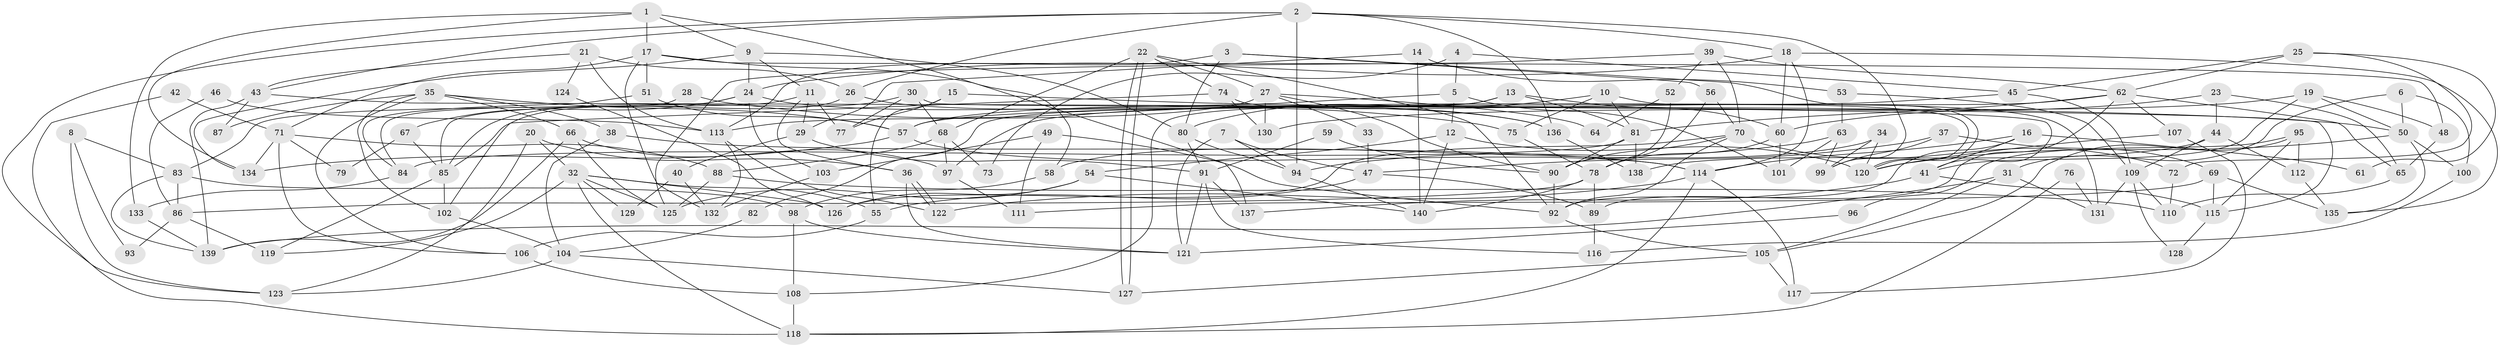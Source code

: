 // coarse degree distribution, {6: 0.15306122448979592, 9: 0.02040816326530612, 4: 0.21428571428571427, 5: 0.1836734693877551, 3: 0.15306122448979592, 7: 0.1326530612244898, 8: 0.02040816326530612, 2: 0.11224489795918367, 10: 0.01020408163265306}
// Generated by graph-tools (version 1.1) at 2025/52/02/27/25 19:52:03]
// undirected, 140 vertices, 280 edges
graph export_dot {
graph [start="1"]
  node [color=gray90,style=filled];
  1;
  2;
  3;
  4;
  5;
  6;
  7;
  8;
  9;
  10;
  11;
  12;
  13;
  14;
  15;
  16;
  17;
  18;
  19;
  20;
  21;
  22;
  23;
  24;
  25;
  26;
  27;
  28;
  29;
  30;
  31;
  32;
  33;
  34;
  35;
  36;
  37;
  38;
  39;
  40;
  41;
  42;
  43;
  44;
  45;
  46;
  47;
  48;
  49;
  50;
  51;
  52;
  53;
  54;
  55;
  56;
  57;
  58;
  59;
  60;
  61;
  62;
  63;
  64;
  65;
  66;
  67;
  68;
  69;
  70;
  71;
  72;
  73;
  74;
  75;
  76;
  77;
  78;
  79;
  80;
  81;
  82;
  83;
  84;
  85;
  86;
  87;
  88;
  89;
  90;
  91;
  92;
  93;
  94;
  95;
  96;
  97;
  98;
  99;
  100;
  101;
  102;
  103;
  104;
  105;
  106;
  107;
  108;
  109;
  110;
  111;
  112;
  113;
  114;
  115;
  116;
  117;
  118;
  119;
  120;
  121;
  122;
  123;
  124;
  125;
  126;
  127;
  128;
  129;
  130;
  131;
  132;
  133;
  134;
  135;
  136;
  137;
  138;
  139;
  140;
  1 -- 9;
  1 -- 134;
  1 -- 17;
  1 -- 58;
  1 -- 133;
  2 -- 123;
  2 -- 26;
  2 -- 18;
  2 -- 43;
  2 -- 94;
  2 -- 99;
  2 -- 136;
  3 -- 120;
  3 -- 113;
  3 -- 56;
  3 -- 80;
  4 -- 5;
  4 -- 45;
  4 -- 73;
  5 -- 101;
  5 -- 12;
  5 -- 57;
  6 -- 50;
  6 -- 100;
  6 -- 31;
  7 -- 94;
  7 -- 47;
  7 -- 121;
  8 -- 83;
  8 -- 123;
  8 -- 93;
  9 -- 80;
  9 -- 24;
  9 -- 11;
  9 -- 134;
  10 -- 120;
  10 -- 81;
  10 -- 75;
  10 -- 80;
  11 -- 36;
  11 -- 29;
  11 -- 77;
  11 -- 83;
  12 -- 140;
  12 -- 120;
  12 -- 54;
  13 -- 108;
  13 -- 60;
  13 -- 81;
  13 -- 82;
  14 -- 140;
  14 -- 29;
  14 -- 53;
  15 -- 55;
  15 -- 77;
  15 -- 50;
  16 -- 92;
  16 -- 114;
  16 -- 41;
  16 -- 61;
  17 -- 137;
  17 -- 48;
  17 -- 51;
  17 -- 71;
  17 -- 132;
  18 -- 60;
  18 -- 24;
  18 -- 114;
  18 -- 135;
  19 -- 50;
  19 -- 130;
  19 -- 41;
  19 -- 48;
  20 -- 32;
  20 -- 36;
  20 -- 123;
  21 -- 26;
  21 -- 43;
  21 -- 113;
  21 -- 124;
  22 -- 127;
  22 -- 127;
  22 -- 27;
  22 -- 68;
  22 -- 74;
  22 -- 92;
  23 -- 44;
  23 -- 65;
  23 -- 60;
  24 -- 85;
  24 -- 67;
  24 -- 103;
  24 -- 136;
  25 -- 45;
  25 -- 62;
  25 -- 61;
  25 -- 72;
  26 -- 102;
  26 -- 136;
  27 -- 113;
  27 -- 90;
  27 -- 33;
  27 -- 64;
  27 -- 130;
  28 -- 84;
  28 -- 75;
  29 -- 91;
  29 -- 40;
  30 -- 41;
  30 -- 68;
  30 -- 77;
  30 -- 85;
  31 -- 139;
  31 -- 105;
  31 -- 131;
  32 -- 126;
  32 -- 118;
  32 -- 55;
  32 -- 119;
  32 -- 125;
  32 -- 129;
  33 -- 47;
  34 -- 120;
  34 -- 99;
  34 -- 58;
  35 -- 102;
  35 -- 57;
  35 -- 38;
  35 -- 66;
  35 -- 87;
  35 -- 106;
  36 -- 122;
  36 -- 122;
  36 -- 121;
  37 -- 47;
  37 -- 99;
  37 -- 69;
  38 -- 114;
  38 -- 104;
  39 -- 70;
  39 -- 125;
  39 -- 52;
  39 -- 62;
  40 -- 132;
  40 -- 129;
  41 -- 115;
  41 -- 137;
  42 -- 118;
  42 -- 71;
  43 -- 115;
  43 -- 87;
  43 -- 139;
  44 -- 112;
  44 -- 138;
  44 -- 109;
  45 -- 109;
  45 -- 57;
  46 -- 86;
  46 -- 113;
  47 -- 89;
  47 -- 55;
  48 -- 65;
  49 -- 103;
  49 -- 92;
  49 -- 111;
  50 -- 135;
  50 -- 100;
  50 -- 120;
  51 -- 57;
  51 -- 84;
  52 -- 90;
  52 -- 64;
  53 -- 109;
  53 -- 63;
  54 -- 125;
  54 -- 126;
  54 -- 140;
  55 -- 106;
  56 -- 70;
  56 -- 78;
  57 -- 134;
  57 -- 114;
  58 -- 98;
  59 -- 90;
  59 -- 91;
  60 -- 78;
  60 -- 101;
  62 -- 81;
  62 -- 65;
  62 -- 89;
  62 -- 97;
  62 -- 107;
  63 -- 94;
  63 -- 99;
  63 -- 101;
  65 -- 110;
  66 -- 139;
  66 -- 97;
  66 -- 125;
  67 -- 85;
  67 -- 79;
  68 -- 97;
  68 -- 73;
  68 -- 88;
  69 -- 111;
  69 -- 115;
  69 -- 135;
  70 -- 72;
  70 -- 92;
  70 -- 90;
  70 -- 126;
  71 -- 88;
  71 -- 79;
  71 -- 106;
  71 -- 134;
  72 -- 110;
  74 -- 131;
  74 -- 85;
  74 -- 130;
  75 -- 78;
  76 -- 131;
  76 -- 118;
  78 -- 140;
  78 -- 86;
  78 -- 89;
  80 -- 91;
  80 -- 94;
  81 -- 84;
  81 -- 90;
  81 -- 138;
  82 -- 104;
  83 -- 86;
  83 -- 98;
  83 -- 139;
  84 -- 133;
  85 -- 102;
  85 -- 119;
  86 -- 119;
  86 -- 93;
  88 -- 125;
  88 -- 110;
  89 -- 116;
  90 -- 92;
  91 -- 121;
  91 -- 116;
  91 -- 137;
  92 -- 105;
  94 -- 140;
  95 -- 105;
  95 -- 115;
  95 -- 96;
  95 -- 112;
  96 -- 121;
  97 -- 111;
  98 -- 108;
  98 -- 121;
  100 -- 116;
  102 -- 104;
  103 -- 132;
  104 -- 127;
  104 -- 123;
  105 -- 117;
  105 -- 127;
  106 -- 108;
  107 -- 117;
  107 -- 120;
  108 -- 118;
  109 -- 110;
  109 -- 128;
  109 -- 131;
  112 -- 135;
  113 -- 122;
  113 -- 132;
  114 -- 117;
  114 -- 118;
  114 -- 122;
  115 -- 128;
  124 -- 126;
  133 -- 139;
  136 -- 138;
}
